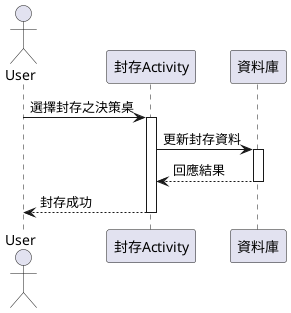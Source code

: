 @startuml
actor User
User -> 封存Activity: 選擇封存之決策桌
activate 封存Activity
封存Activity -> 資料庫: 更新封存資料
activate 資料庫
封存Activity <-- 資料庫: 回應結果
deactivate 資料庫
User <-- 封存Activity: 封存成功
deactivate 封存Activity
@enduml